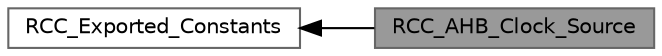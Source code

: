 digraph "RCC_AHB_Clock_Source"
{
 // LATEX_PDF_SIZE
  bgcolor="transparent";
  edge [fontname=Helvetica,fontsize=10,labelfontname=Helvetica,labelfontsize=10];
  node [fontname=Helvetica,fontsize=10,shape=box,height=0.2,width=0.4];
  rankdir=LR;
  Node1 [id="Node000001",label="RCC_AHB_Clock_Source",height=0.2,width=0.4,color="gray40", fillcolor="grey60", style="filled", fontcolor="black",tooltip=" "];
  Node2 [id="Node000002",label="RCC_Exported_Constants",height=0.2,width=0.4,color="grey40", fillcolor="white", style="filled",URL="$group___r_c_c___exported___constants.html",tooltip=" "];
  Node2->Node1 [shape=plaintext, dir="back", style="solid"];
}
